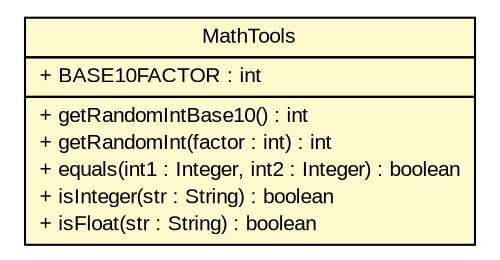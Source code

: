 #!/usr/local/bin/dot
#
# Class diagram 
# Generated by UMLGraph version R5_6-24-gf6e263 (http://www.umlgraph.org/)
#

digraph G {
	edge [fontname="arial",fontsize=10,labelfontname="arial",labelfontsize=10];
	node [fontname="arial",fontsize=10,shape=plaintext];
	nodesep=0.25;
	ranksep=0.5;
	// gov.sandia.cf.tools.MathTools
	c235660 [label=<<table title="gov.sandia.cf.tools.MathTools" border="0" cellborder="1" cellspacing="0" cellpadding="2" port="p" bgcolor="lemonChiffon" href="./MathTools.html">
		<tr><td><table border="0" cellspacing="0" cellpadding="1">
<tr><td align="center" balign="center"> MathTools </td></tr>
		</table></td></tr>
		<tr><td><table border="0" cellspacing="0" cellpadding="1">
<tr><td align="left" balign="left"> + BASE10FACTOR : int </td></tr>
		</table></td></tr>
		<tr><td><table border="0" cellspacing="0" cellpadding="1">
<tr><td align="left" balign="left"> + getRandomIntBase10() : int </td></tr>
<tr><td align="left" balign="left"> + getRandomInt(factor : int) : int </td></tr>
<tr><td align="left" balign="left"> + equals(int1 : Integer, int2 : Integer) : boolean </td></tr>
<tr><td align="left" balign="left"> + isInteger(str : String) : boolean </td></tr>
<tr><td align="left" balign="left"> + isFloat(str : String) : boolean </td></tr>
		</table></td></tr>
		</table>>, URL="./MathTools.html", fontname="arial", fontcolor="black", fontsize=10.0];
}

